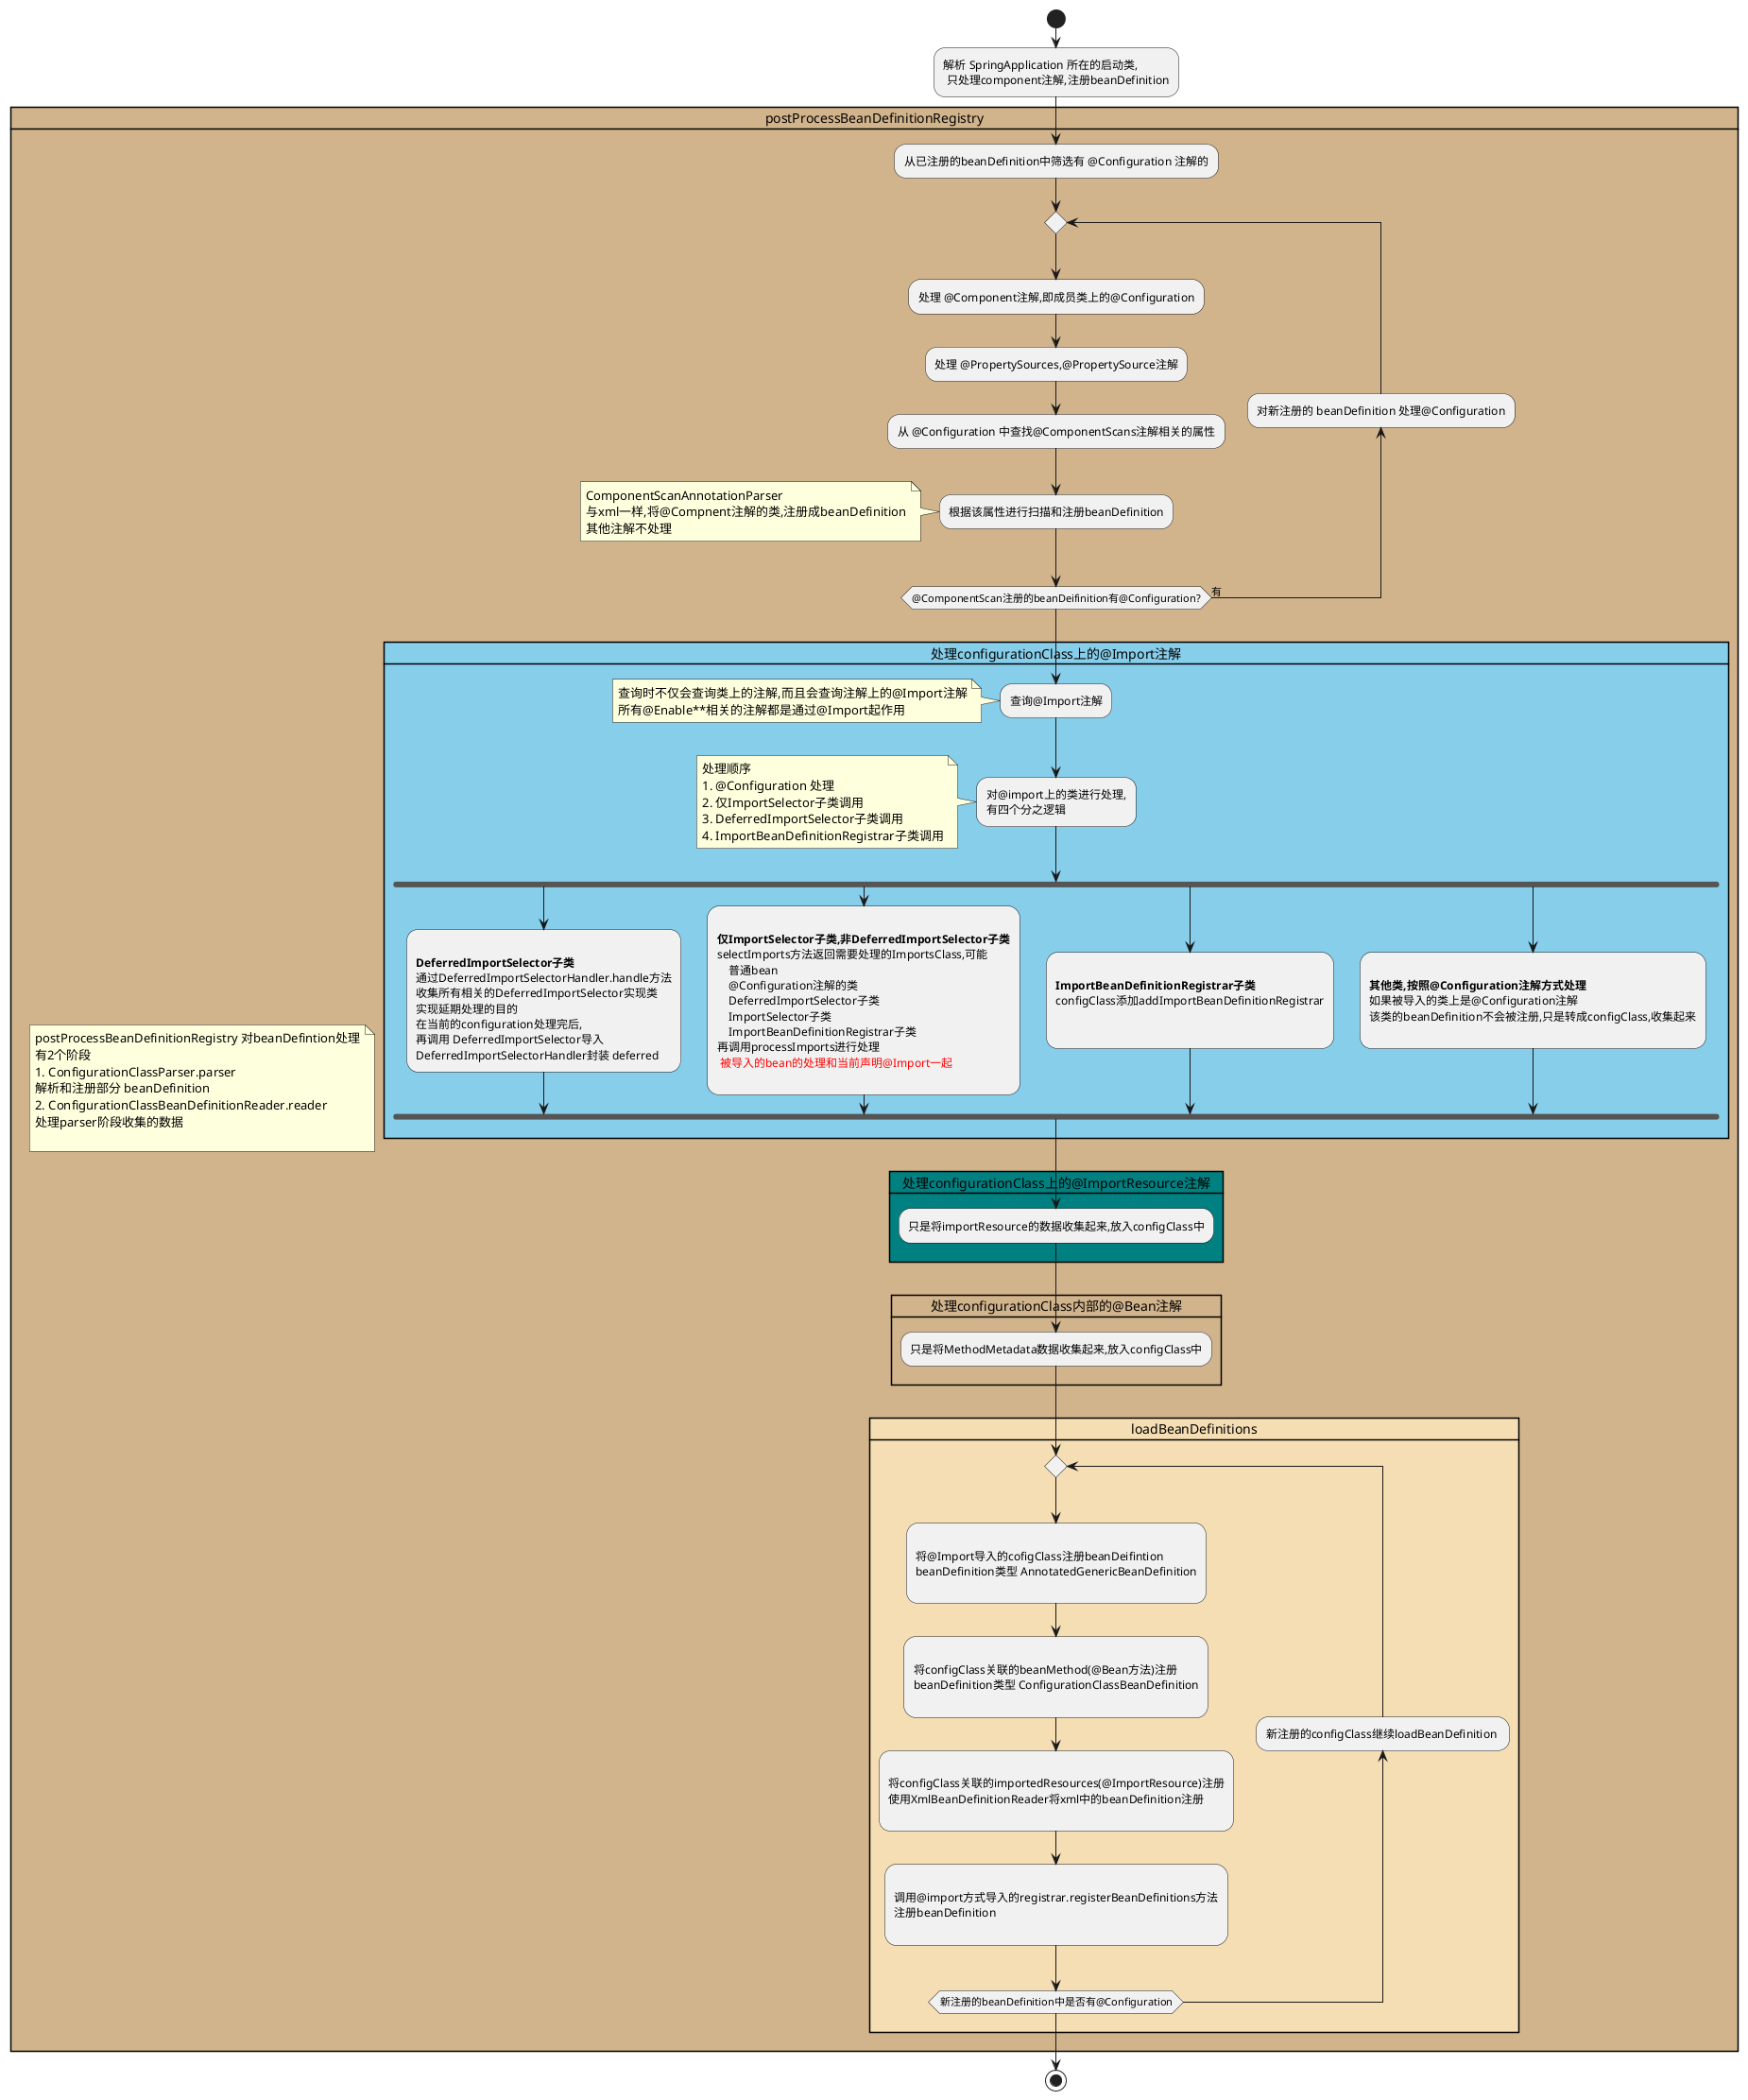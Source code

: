 @startuml
'https://plantuml.com/activity-diagram-beta

start
   :解析 SpringApplication 所在的启动类,
    只处理component注解,注册beanDefinition;

card postProcessBeanDefinitionRegistry #tan{
    note
    postProcessBeanDefinitionRegistry 对beanDefintion处理
    有2个阶段
    # ConfigurationClassParser.parser
    解析和注册部分 beanDefinition
    # ConfigurationClassBeanDefinitionReader.reader
    处理parser阶段收集的数据

    end note
        :从已注册的beanDefinition中筛选有 @Configuration 注解的;
    repeat
        :处理 @Component注解,即成员类上的@Configuration;
        :处理 @PropertySources,@PropertySource注解;
        :从 @Configuration 中查找@ComponentScans注解相关的属性;
        :根据该属性进行扫描和注册beanDefinition;
        note
        ComponentScanAnnotationParser
        与xml一样,将@Compnent注解的类,注册成beanDefinition
        其他注解不处理
        end note

        backward:对新注册的 beanDefinition 处理@Configuration;
    repeat while (@ComponentScan注册的beanDeifinition有@Configuration?) is(有)


    card  处理configurationClass上的@Import注解 #skyblue{
        :查询@Import注解;
        note
        查询时不仅会查询类上的注解,而且会查询注解上的@Import注解
        所有@Enable**相关的注解都是通过@Import起作用
        end note

        :对@import上的类进行处理,
        有四个分之逻辑;
        note
            处理顺序
            # @Configuration 处理
            # 仅ImportSelector子类调用
            # DeferredImportSelector子类调用
            # ImportBeanDefinitionRegistrar子类调用
        end note
        fork
            :
            **DeferredImportSelector子类**
            通过DeferredImportSelectorHandler.handle方法
            收集所有相关的DeferredImportSelector实现类
            实现延期处理的目的
            在当前的configuration处理完后,
            再调用 DeferredImportSelector导入
            DeferredImportSelectorHandler封装 deferred;
        fork again
            :
            **仅ImportSelector子类,非DeferredImportSelector子类**
            selectImports方法返回需要处理的ImportsClass,可能
                普通bean
                @Configuration注解的类
                DeferredImportSelector子类
                ImportSelector子类
                ImportBeanDefinitionRegistrar子类
            再调用processImports进行处理
            <color:red> 被导入的bean的处理和当前声明@Import一起
            ;
        fork again
            :
            **ImportBeanDefinitionRegistrar子类**
            configClass添加addImportBeanDefinitionRegistrar

            ;
        fork again
            :
            **其他类,按照@Configuration注解方式处理**
            如果被导入的类上是@Configuration注解
            该类的beanDefinition不会被注册,只是转成configClass,收集起来
            ;

        end fork

    }

    card 处理configurationClass上的@ImportResource注解 #Teal{
        :只是将importResource的数据收集起来,放入configClass中;

    }
    card 处理configurationClass内部的@Bean注解{
        :只是将MethodMetadata数据收集起来,放入configClass中;

    }
    card loadBeanDefinitions #Wheat{
     repeat

        :
        将@Import导入的cofigClass注册beanDeifintion
        beanDefinition类型 AnnotatedGenericBeanDefinition
        ;

        :
        将configClass关联的beanMethod(@Bean方法)注册
        beanDefinition类型 ConfigurationClassBeanDefinition
        ;

        :
        将configClass关联的importedResources(@ImportResource)注册
        使用XmlBeanDefinitionReader将xml中的beanDefinition注册
        ;

        :
        调用@import方式导入的registrar.registerBeanDefinitions方法
        注册beanDefinition
        ;

        backward:新注册的configClass继续loadBeanDefinition ;
        repeat while(新注册的beanDefinition中是否有@Configuration)
    }
}



stop

@enduml

